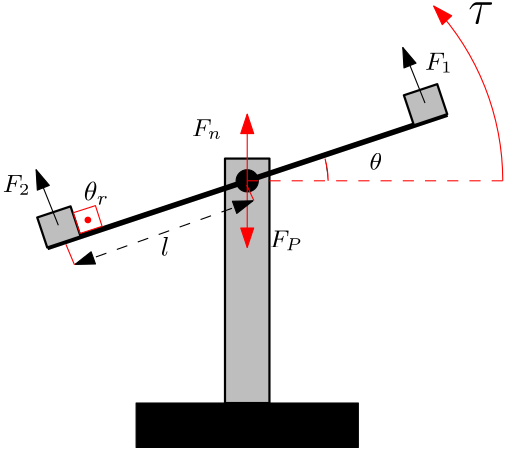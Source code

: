 <?xml version="1.0"?>
<!DOCTYPE ipe SYSTEM "ipe.dtd">
<ipe version="70206" creator="Ipe 7.2.7">
<info created="D:20170824192846" modified="D:20171010180857"/>
<ipestyle name="basic">
<symbol name="arrow/arc(spx)">
<path stroke="sym-stroke" fill="sym-stroke" pen="sym-pen">
0 0 m
-1 0.333 l
-1 -0.333 l
h
</path>
</symbol>
<symbol name="arrow/farc(spx)">
<path stroke="sym-stroke" fill="white" pen="sym-pen">
0 0 m
-1 0.333 l
-1 -0.333 l
h
</path>
</symbol>
<symbol name="arrow/ptarc(spx)">
<path stroke="sym-stroke" fill="sym-stroke" pen="sym-pen">
0 0 m
-1 0.333 l
-0.8 0 l
-1 -0.333 l
h
</path>
</symbol>
<symbol name="arrow/fptarc(spx)">
<path stroke="sym-stroke" fill="white" pen="sym-pen">
0 0 m
-1 0.333 l
-0.8 0 l
-1 -0.333 l
h
</path>
</symbol>
<symbol name="mark/circle(sx)" transformations="translations">
<path fill="sym-stroke">
0.6 0 0 0.6 0 0 e
0.4 0 0 0.4 0 0 e
</path>
</symbol>
<symbol name="mark/disk(sx)" transformations="translations">
<path fill="sym-stroke">
0.6 0 0 0.6 0 0 e
</path>
</symbol>
<symbol name="mark/fdisk(sfx)" transformations="translations">
<group>
<path fill="sym-fill">
0.5 0 0 0.5 0 0 e
</path>
<path fill="sym-stroke" fillrule="eofill">
0.6 0 0 0.6 0 0 e
0.4 0 0 0.4 0 0 e
</path>
</group>
</symbol>
<symbol name="mark/box(sx)" transformations="translations">
<path fill="sym-stroke" fillrule="eofill">
-0.6 -0.6 m
0.6 -0.6 l
0.6 0.6 l
-0.6 0.6 l
h
-0.4 -0.4 m
0.4 -0.4 l
0.4 0.4 l
-0.4 0.4 l
h
</path>
</symbol>
<symbol name="mark/square(sx)" transformations="translations">
<path fill="sym-stroke">
-0.6 -0.6 m
0.6 -0.6 l
0.6 0.6 l
-0.6 0.6 l
h
</path>
</symbol>
<symbol name="mark/fsquare(sfx)" transformations="translations">
<group>
<path fill="sym-fill">
-0.5 -0.5 m
0.5 -0.5 l
0.5 0.5 l
-0.5 0.5 l
h
</path>
<path fill="sym-stroke" fillrule="eofill">
-0.6 -0.6 m
0.6 -0.6 l
0.6 0.6 l
-0.6 0.6 l
h
-0.4 -0.4 m
0.4 -0.4 l
0.4 0.4 l
-0.4 0.4 l
h
</path>
</group>
</symbol>
<symbol name="mark/cross(sx)" transformations="translations">
<group>
<path fill="sym-stroke">
-0.43 -0.57 m
0.57 0.43 l
0.43 0.57 l
-0.57 -0.43 l
h
</path>
<path fill="sym-stroke">
-0.43 0.57 m
0.57 -0.43 l
0.43 -0.57 l
-0.57 0.43 l
h
</path>
</group>
</symbol>
<symbol name="arrow/fnormal(spx)">
<path stroke="sym-stroke" fill="white" pen="sym-pen">
0 0 m
-1 0.333 l
-1 -0.333 l
h
</path>
</symbol>
<symbol name="arrow/pointed(spx)">
<path stroke="sym-stroke" fill="sym-stroke" pen="sym-pen">
0 0 m
-1 0.333 l
-0.8 0 l
-1 -0.333 l
h
</path>
</symbol>
<symbol name="arrow/fpointed(spx)">
<path stroke="sym-stroke" fill="white" pen="sym-pen">
0 0 m
-1 0.333 l
-0.8 0 l
-1 -0.333 l
h
</path>
</symbol>
<symbol name="arrow/linear(spx)">
<path stroke="sym-stroke" pen="sym-pen">
-1 0.333 m
0 0 l
-1 -0.333 l
</path>
</symbol>
<symbol name="arrow/fdouble(spx)">
<path stroke="sym-stroke" fill="white" pen="sym-pen">
0 0 m
-1 0.333 l
-1 -0.333 l
h
-1 0 m
-2 0.333 l
-2 -0.333 l
h
</path>
</symbol>
<symbol name="arrow/double(spx)">
<path stroke="sym-stroke" fill="sym-stroke" pen="sym-pen">
0 0 m
-1 0.333 l
-1 -0.333 l
h
-1 0 m
-2 0.333 l
-2 -0.333 l
h
</path>
</symbol>
<pen name="heavier" value="0.8"/>
<pen name="fat" value="1.2"/>
<pen name="ultrafat" value="2"/>
<symbolsize name="large" value="5"/>
<symbolsize name="small" value="2"/>
<symbolsize name="tiny" value="1.1"/>
<arrowsize name="large" value="10"/>
<arrowsize name="small" value="5"/>
<arrowsize name="tiny" value="3"/>
<color name="red" value="1 0 0"/>
<color name="green" value="0 1 0"/>
<color name="blue" value="0 0 1"/>
<color name="yellow" value="1 1 0"/>
<color name="orange" value="1 0.647 0"/>
<color name="gold" value="1 0.843 0"/>
<color name="purple" value="0.627 0.125 0.941"/>
<color name="gray" value="0.745"/>
<color name="brown" value="0.647 0.165 0.165"/>
<color name="navy" value="0 0 0.502"/>
<color name="pink" value="1 0.753 0.796"/>
<color name="seagreen" value="0.18 0.545 0.341"/>
<color name="turquoise" value="0.251 0.878 0.816"/>
<color name="violet" value="0.933 0.51 0.933"/>
<color name="darkblue" value="0 0 0.545"/>
<color name="darkcyan" value="0 0.545 0.545"/>
<color name="darkgray" value="0.663"/>
<color name="darkgreen" value="0 0.392 0"/>
<color name="darkmagenta" value="0.545 0 0.545"/>
<color name="darkorange" value="1 0.549 0"/>
<color name="darkred" value="0.545 0 0"/>
<color name="lightblue" value="0.678 0.847 0.902"/>
<color name="lightcyan" value="0.878 1 1"/>
<color name="lightgray" value="0.827"/>
<color name="lightgreen" value="0.565 0.933 0.565"/>
<color name="lightyellow" value="1 1 0.878"/>
<dashstyle name="dashed" value="[4] 0"/>
<dashstyle name="dotted" value="[1 3] 0"/>
<dashstyle name="dash dotted" value="[4 2 1 2] 0"/>
<dashstyle name="dash dot dotted" value="[4 2 1 2 1 2] 0"/>
<textsize name="large" value="\large"/>
<textsize name="Large" value="\Large"/>
<textsize name="LARGE" value="\LARGE"/>
<textsize name="huge" value="\huge"/>
<textsize name="Huge" value="\Huge"/>
<textsize name="small" value="\small"/>
<textsize name="footnote" value="\footnotesize"/>
<textsize name="tiny" value="\tiny"/>
<textstyle name="center" begin="\begin{center}" end="\end{center}"/>
<textstyle name="itemize" begin="\begin{itemize}" end="\end{itemize}"/>
<textstyle name="item" begin="\begin{itemize}\item{}" end="\end{itemize}"/>
<gridsize name="4 pts" value="4"/>
<gridsize name="8 pts (~3 mm)" value="8"/>
<gridsize name="16 pts (~6 mm)" value="16"/>
<gridsize name="32 pts (~12 mm)" value="32"/>
<gridsize name="10 pts (~3.5 mm)" value="10"/>
<gridsize name="20 pts (~7 mm)" value="20"/>
<gridsize name="14 pts (~5 mm)" value="14"/>
<gridsize name="28 pts (~10 mm)" value="28"/>
<gridsize name="56 pts (~20 mm)" value="56"/>
<anglesize name="90 deg" value="90"/>
<anglesize name="60 deg" value="60"/>
<anglesize name="45 deg" value="45"/>
<anglesize name="30 deg" value="30"/>
<anglesize name="22.5 deg" value="22.5"/>
<opacity name="10%" value="0.1"/>
<opacity name="30%" value="0.3"/>
<opacity name="50%" value="0.5"/>
<opacity name="75%" value="0.75"/>
<tiling name="falling" angle="-60" step="4" width="1"/>
<tiling name="rising" angle="30" step="4" width="1"/>
</ipestyle>
<page>
<layer name="alpha"/>
<view layers="alpha" active="alpha"/>
<path layer="alpha" stroke="black" fill="black">
192 592 m
192 576 l
272 576 l
272 592 l
h
</path>
<path stroke="black" fill="gray" pen="heavier">
224 680 m
224 592 l
240 592 l
240 680 l
h
</path>
<path matrix="1 0 0 1 0 -24" stroke="black" fill="black">
4 0 0 4 232 696 e
</path>
<path matrix="1 0 0 1 0 -24" stroke="black" pen="ultrafat">
160 672 m
304 720 l
304 720 l
</path>
<path matrix="1 0 0 1 0 -24" stroke="black" fill="gray" pen="heavier">
160 672 m
172 676 l
168.4 686.8 l
156.4 682.8 l
h
</path>
<path matrix="1 0 0 1 132 20" stroke="black" fill="gray" pen="heavier">
160 672 m
172 676 l
168.4 686.8 l
156.4 682.8 l
h
</path>
<path matrix="1 0 0 1 0 -24" stroke="black" fill="gray" rarrow="normal/normal">
156 700 m
164 680 l
164 680 l
</path>
<path matrix="1 0 0 1 132 20" stroke="black" fill="white" rarrow="normal/normal">
156 700 m
164 680 l
164 680 l
</path>
<path matrix="1 0 0 1 0 -24" stroke="red" fill="black">
260 704 m
29.1204 0 0 -29.1204 232 696 261.12 696 a
</path>
<path matrix="1 0 0 1 0 -24" stroke="red" fill="black" arrow="normal/normal">
232 696 m
232 672 l
</path>
<path matrix="-1 0 0 -1 464 1368" stroke="red" fill="black" arrow="normal/normal">
232 696 m
232 672 l
</path>
<text matrix="1 0 0 1 8 0" transformations="translations" pos="268 676" stroke="black" type="label" width="4.57" height="6.227" depth="0" valign="baseline" size="small" style="math">\theta</text>
<text matrix="1 0 0 1 -4 -4" transformations="translations" pos="148 672" stroke="black" type="label" width="10.035" height="6.133" depth="0.99" valign="baseline" size="small" style="math">F_2</text>
<text matrix="1 0 0 1 0 -4" transformations="translations" pos="296 716" stroke="black" type="label" width="10.035" height="6.133" depth="0.99" valign="baseline" size="small" style="math">F_1</text>
<text matrix="1 0 0 1 -16 -16" transformations="translations" pos="228 704" stroke="black" type="label" width="10.983" height="6.133" depth="0.99" valign="baseline" size="small" style="math">F_n</text>
<text matrix="1 0 0 1 -4 -8" transformations="translations" pos="244 656" stroke="black" type="label" width="12.013" height="6.133" depth="0.99" valign="baseline" size="small" style="math">F_P</text>
<text matrix="1 0 0 1 -8.43653 0.679479" transformations="translations" pos="320 728" stroke="black" type="label" width="9.243" height="7.412" depth="0" valign="baseline" size="LARGE" style="math">\tau
</text>
<path stroke="red" arrow="normal/normal">
324 672 m
92 0 0 92 232 672 299.117 734.923 a
</path>
<path stroke="red" dash="dashed">
232 672 m
324 672 l
</path>
<path matrix="1 0 0 1 1.38548 0.515021" stroke="red">
168 660 m
175.968 662.557 l
178.364 655.093 l
170.396 652.536 l
h
</path>
<use name="mark/disk(sx)" pos="174.64 657.901" size="small" stroke="red"/>
<text matrix="1 0 0 1 -6.89112 -9.64757" transformations="translations" pos="180.014 674.537" stroke="black" type="label" width="9.089" height="6.923" depth="1.49" valign="baseline" style="math">\theta_r</text>
<path stroke="black" dash="dashed" arrow="normal/normal" rarrow="normal/normal">
169.997 641.898 m
234.048 664.803 l
</path>
<path stroke="red">
169.809 641.781 m
166.712 649.163 l
</path>
<path stroke="red">
234.402 664.876 m
231.815 670.479 l
</path>
<text matrix="1 0 0 1 -0.815731 -5.14538" transformations="translations" pos="201.689 650.193" stroke="black" type="label" width="3.169" height="6.918" depth="0" valign="baseline" style="math">l</text>
</page>
</ipe>
